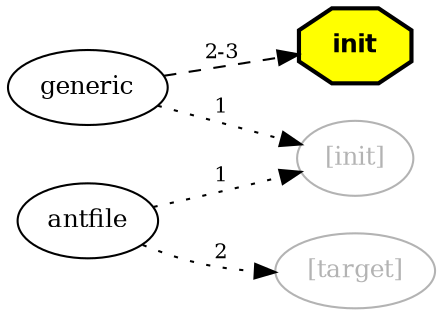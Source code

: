 digraph "Subant" {
graph [rankdir="LR"];
node [fontsize="12"];
edge [fontsize="10"];
"init" [shape=octagon,fillcolor="yellow",style="filled,bold",fontname="Helvetica-Bold"];

"generic"
"generic" -> "[init]" [label="1", fontsize="10",style="dotted"];
"generic" -> "init" [label="2-3", fontsize="10",style="dashed"];

"antfile"
"antfile" -> "[init]" [label="1", fontsize="10",style="dotted"];
"antfile" -> "[target]" [label="2", fontsize="10",style="dotted"];

"[init]" [color="gray70",fontcolor="gray70"];

"[target]" [color="gray70",fontcolor="gray70"];

}

